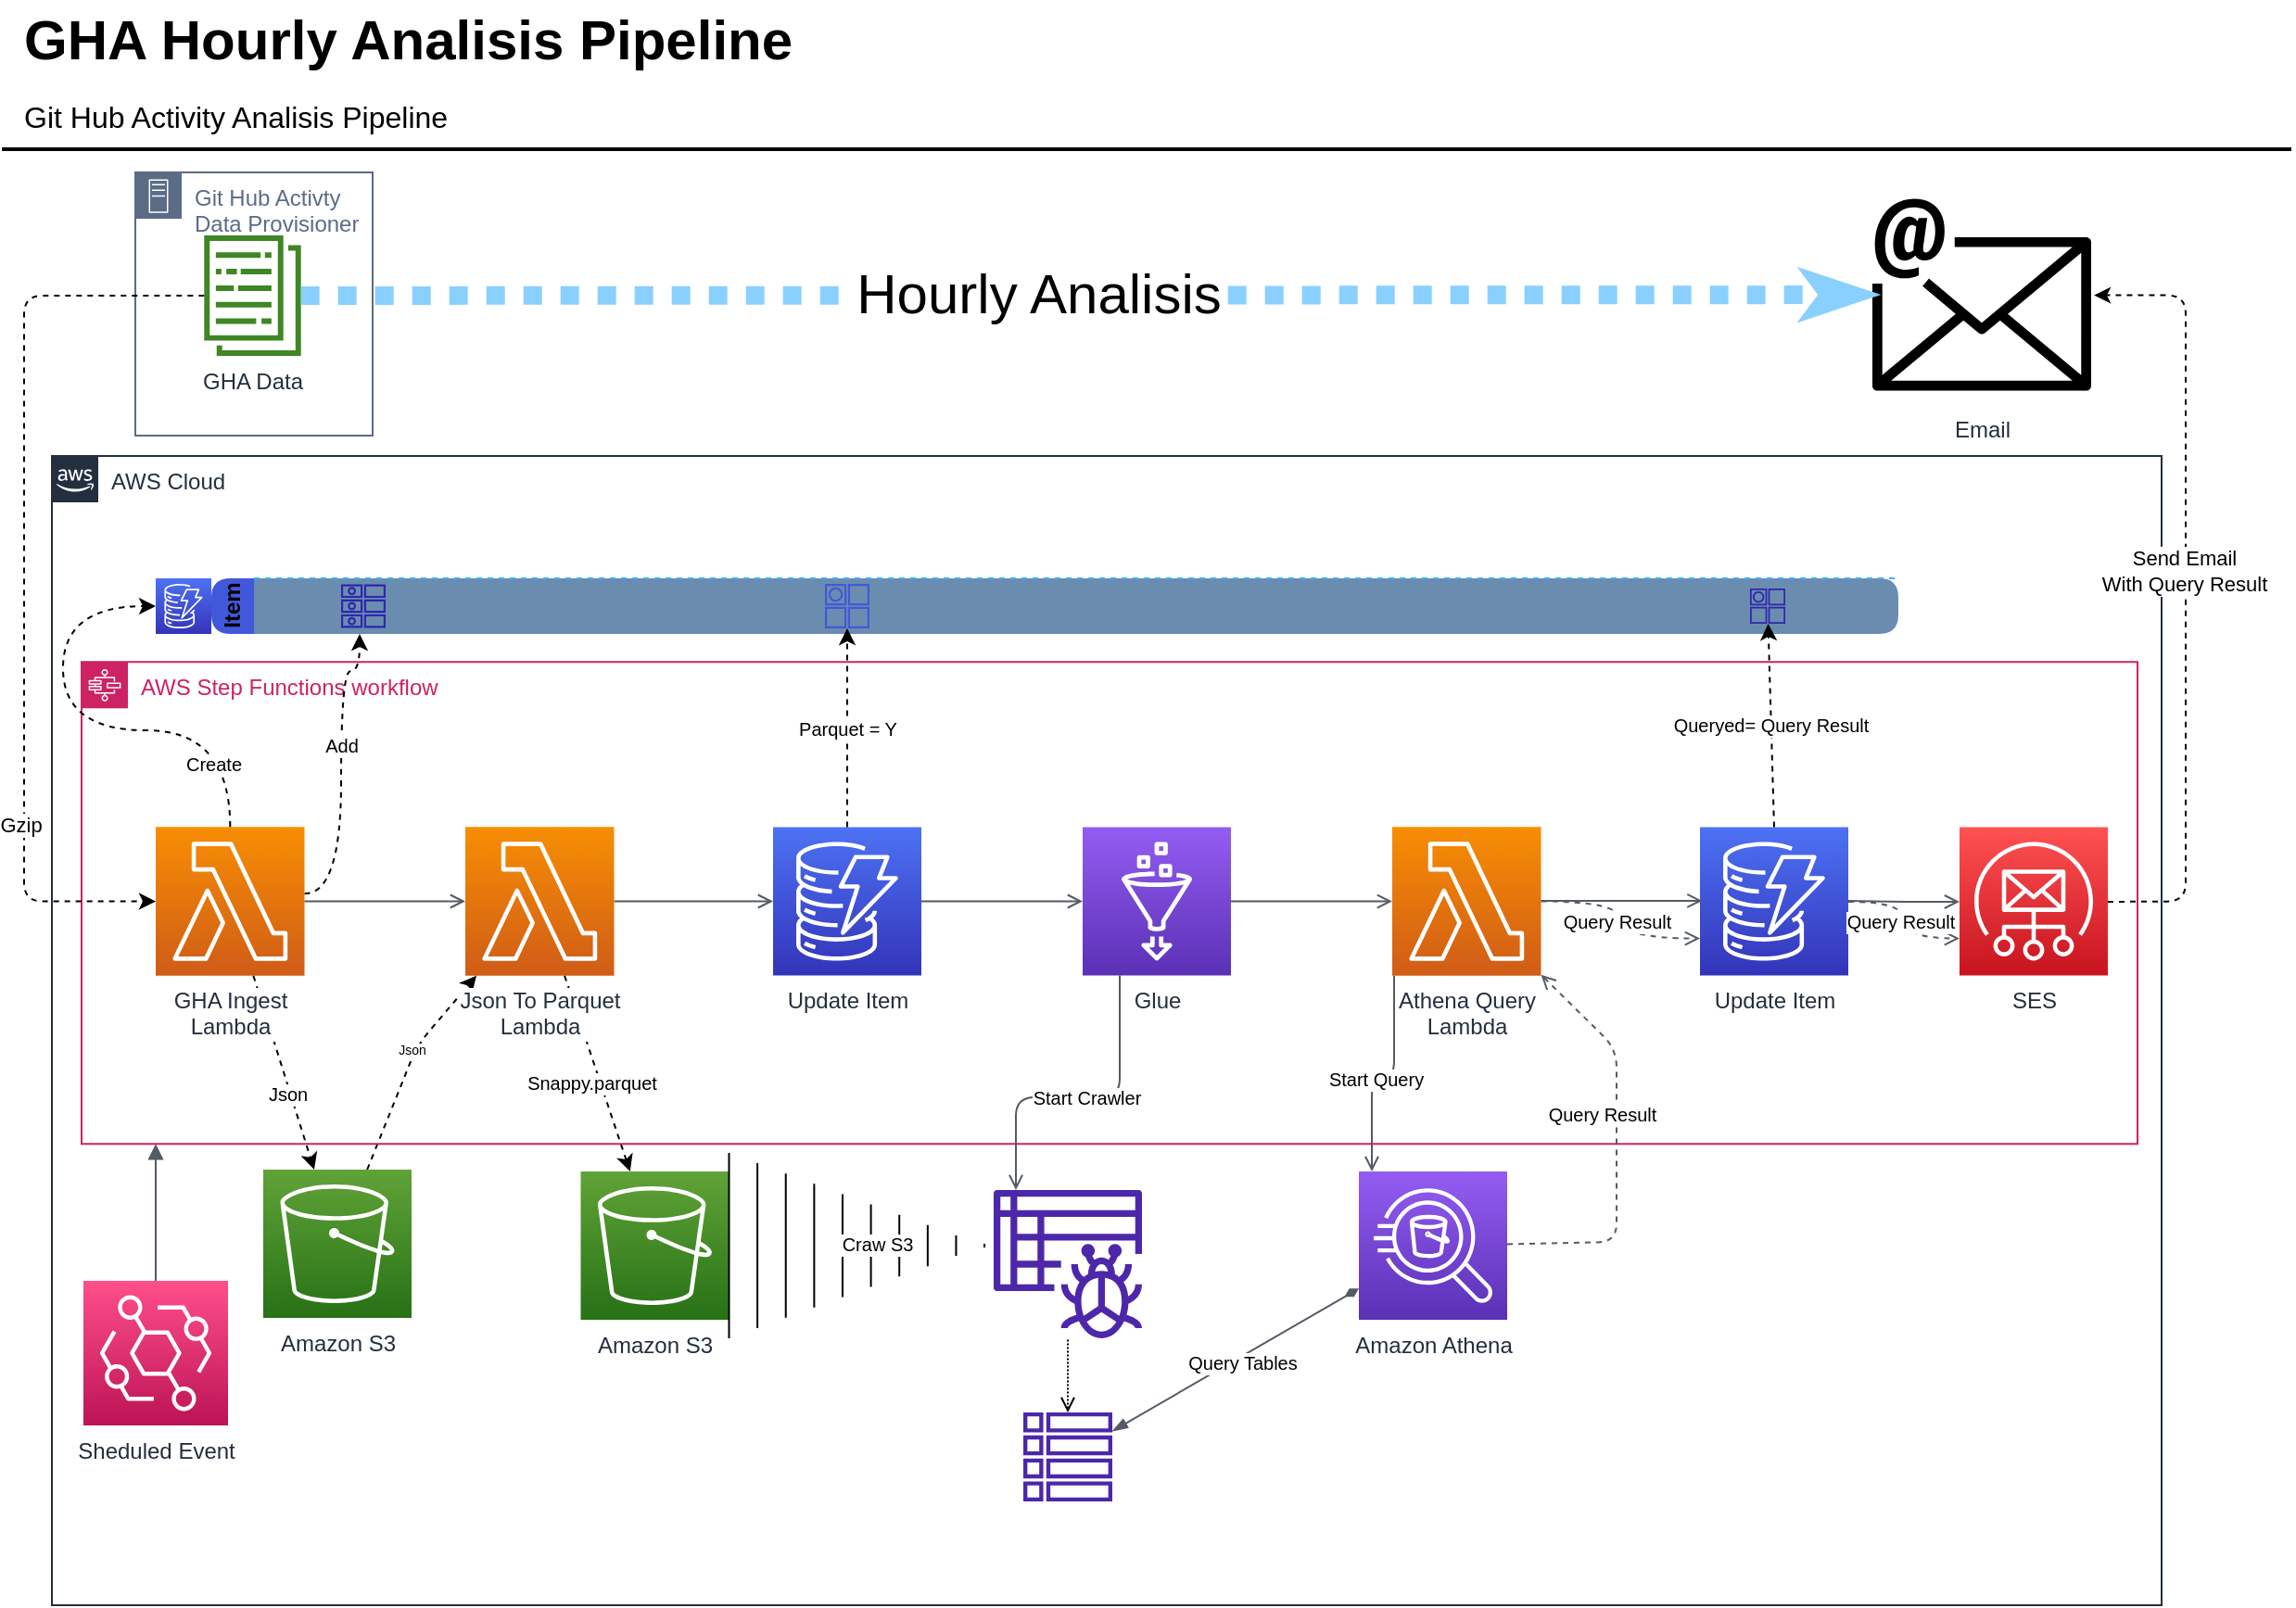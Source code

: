 <mxfile version="21.0.10" type="github">
  <diagram id="Ht1M8jgEwFfnCIfOTk4-" name="Page-1">
    <mxGraphModel dx="3026" dy="960" grid="1" gridSize="10" guides="0" tooltips="1" connect="0" arrows="0" fold="1" page="1" pageScale="1" pageWidth="1169" pageHeight="1654" background="none" math="0" shadow="0">
      <root>
        <mxCell id="0" />
        <mxCell id="1" parent="0" />
        <mxCell id="UEzPUAAOIrF-is8g5C7q-2" value="AWS Cloud" style="points=[[0,0],[0.25,0],[0.5,0],[0.75,0],[1,0],[1,0.25],[1,0.5],[1,0.75],[1,1],[0.75,1],[0.5,1],[0.25,1],[0,1],[0,0.75],[0,0.5],[0,0.25]];outlineConnect=0;gradientColor=none;html=1;whiteSpace=wrap;fontSize=12;fontStyle=0;shape=mxgraph.aws4.group;grIcon=mxgraph.aws4.group_aws_cloud_alt;strokeColor=#232F3E;fillColor=none;verticalAlign=top;align=left;spacingLeft=30;fontColor=#232F3E;dashed=0;container=1;pointerEvents=0;collapsible=0;recursiveResize=0;rounded=1;" parent="1" vertex="1">
          <mxGeometry x="17" y="311" width="1138" height="620" as="geometry" />
        </mxCell>
        <mxCell id="eAze_cKMNu1UkkruvwOf-139" value="" style="edgeStyle=orthogonalEdgeStyle;html=1;endArrow=open;elbow=vertical;startArrow=none;endFill=1;strokeColor=#545B64;rounded=1;snapToPoint=1;" parent="UEzPUAAOIrF-is8g5C7q-2" source="eAze_cKMNu1UkkruvwOf-68" target="UEzPUAAOIrF-is8g5C7q-46" edge="1">
          <mxGeometry width="100" relative="1" as="geometry">
            <mxPoint x="719.63" y="346" as="sourcePoint" />
            <mxPoint x="806.63" y="346" as="targetPoint" />
            <Array as="points">
              <mxPoint x="724" y="336" />
              <mxPoint x="712" y="336" />
            </Array>
          </mxGeometry>
        </mxCell>
        <mxCell id="eAze_cKMNu1UkkruvwOf-144" value="Start Query" style="edgeLabel;html=1;align=center;verticalAlign=middle;resizable=0;points=[];fontSize=10;rounded=1;" parent="eAze_cKMNu1UkkruvwOf-139" vertex="1" connectable="0">
          <mxGeometry x="0.032" y="-1" relative="1" as="geometry">
            <mxPoint x="-5" y="1" as="offset" />
          </mxGeometry>
        </mxCell>
        <mxCell id="eAze_cKMNu1UkkruvwOf-114" value="" style="html=1;labelBackgroundColor=#ffffff;startArrow=none;startFill=0;startSize=6;endArrow=classic;endFill=1;endSize=6;jettySize=auto;orthogonalLoop=1;strokeWidth=1;dashed=1;fontSize=14;rounded=1;" parent="UEzPUAAOIrF-is8g5C7q-2" source="UEzPUAAOIrF-is8g5C7q-50" target="eAze_cKMNu1UkkruvwOf-33" edge="1">
          <mxGeometry width="60" height="60" relative="1" as="geometry">
            <mxPoint x="109" y="290" as="sourcePoint" />
            <mxPoint x="117" y="406" as="targetPoint" />
          </mxGeometry>
        </mxCell>
        <mxCell id="eAze_cKMNu1UkkruvwOf-134" value="Snappy.parquet" style="edgeLabel;html=1;align=center;verticalAlign=middle;resizable=0;points=[];fontSize=10;rounded=1;" parent="eAze_cKMNu1UkkruvwOf-114" vertex="1" connectable="0">
          <mxGeometry x="-0.173" relative="1" as="geometry">
            <mxPoint y="14" as="offset" />
          </mxGeometry>
        </mxCell>
        <mxCell id="eAze_cKMNu1UkkruvwOf-115" value="" style="html=1;labelBackgroundColor=#ffffff;startArrow=none;startFill=0;startSize=6;endArrow=classic;endFill=1;endSize=6;jettySize=auto;orthogonalLoop=1;strokeWidth=1;dashed=1;fontSize=14;rounded=1;" parent="UEzPUAAOIrF-is8g5C7q-2" source="UEzPUAAOIrF-is8g5C7q-45" target="UEzPUAAOIrF-is8g5C7q-50" edge="1">
          <mxGeometry width="60" height="60" relative="1" as="geometry">
            <mxPoint x="199" y="392" as="sourcePoint" />
            <mxPoint x="275" y="406" as="targetPoint" />
            <Array as="points">
              <mxPoint x="197" y="318" />
            </Array>
          </mxGeometry>
        </mxCell>
        <mxCell id="eAze_cKMNu1UkkruvwOf-133" value="Json" style="edgeLabel;html=1;align=center;verticalAlign=middle;resizable=0;points=[];fontSize=7;rounded=1;" parent="eAze_cKMNu1UkkruvwOf-115" vertex="1" connectable="0">
          <mxGeometry x="0.346" y="2" relative="1" as="geometry">
            <mxPoint x="-8" y="12" as="offset" />
          </mxGeometry>
        </mxCell>
        <mxCell id="eAze_cKMNu1UkkruvwOf-113" value="" style="html=1;labelBackgroundColor=#ffffff;startArrow=none;startFill=0;startSize=6;endArrow=classic;endFill=1;endSize=6;jettySize=auto;orthogonalLoop=1;strokeWidth=1;dashed=1;fontSize=14;rounded=1;" parent="UEzPUAAOIrF-is8g5C7q-2" source="eAze_cKMNu1UkkruvwOf-28" target="UEzPUAAOIrF-is8g5C7q-45" edge="1">
          <mxGeometry width="60" height="60" relative="1" as="geometry">
            <mxPoint x="-53" y="459.74" as="sourcePoint" />
            <mxPoint x="70" y="432.269" as="targetPoint" />
          </mxGeometry>
        </mxCell>
        <mxCell id="eAze_cKMNu1UkkruvwOf-132" value="Json" style="edgeLabel;html=1;align=center;verticalAlign=middle;resizable=0;points=[];fontSize=10;rounded=1;" parent="eAze_cKMNu1UkkruvwOf-113" vertex="1" connectable="0">
          <mxGeometry x="0.203" y="-2" relative="1" as="geometry">
            <mxPoint as="offset" />
          </mxGeometry>
        </mxCell>
        <mxCell id="UEzPUAAOIrF-is8g5C7q-45" value="Amazon S3" style="outlineConnect=0;fontColor=#232F3E;gradientColor=#60A337;gradientDirection=north;fillColor=#277116;strokeColor=#ffffff;dashed=0;verticalLabelPosition=bottom;verticalAlign=top;align=center;html=1;fontSize=12;fontStyle=0;aspect=fixed;shape=mxgraph.aws4.resourceIcon;resIcon=mxgraph.aws4.s3;labelBackgroundColor=#ffffff;rounded=1;" parent="UEzPUAAOIrF-is8g5C7q-2" vertex="1">
          <mxGeometry x="114" y="385" width="80" height="80" as="geometry" />
        </mxCell>
        <mxCell id="eAze_cKMNu1UkkruvwOf-33" value="Amazon S3" style="outlineConnect=0;fontColor=#232F3E;gradientColor=#60A337;gradientDirection=north;fillColor=#277116;strokeColor=#ffffff;dashed=0;verticalLabelPosition=bottom;verticalAlign=top;align=center;html=1;fontSize=12;fontStyle=0;aspect=fixed;shape=mxgraph.aws4.resourceIcon;resIcon=mxgraph.aws4.s3;labelBackgroundColor=#ffffff;rounded=1;" parent="UEzPUAAOIrF-is8g5C7q-2" vertex="1">
          <mxGeometry x="285.25" y="386" width="80" height="80" as="geometry" />
        </mxCell>
        <mxCell id="UEzPUAAOIrF-is8g5C7q-46" value="Amazon Athena" style="outlineConnect=0;fontColor=#232F3E;gradientColor=#945DF2;gradientDirection=north;fillColor=#5A30B5;strokeColor=#ffffff;dashed=0;verticalLabelPosition=bottom;verticalAlign=top;align=center;html=1;fontSize=12;fontStyle=0;aspect=fixed;shape=mxgraph.aws4.resourceIcon;resIcon=mxgraph.aws4.athena;labelBackgroundColor=#ffffff;rounded=1;" parent="UEzPUAAOIrF-is8g5C7q-2" vertex="1">
          <mxGeometry x="705" y="386" width="80" height="80" as="geometry" />
        </mxCell>
        <mxCell id="eAze_cKMNu1UkkruvwOf-35" value="" style="sketch=0;outlineConnect=0;fontColor=#232F3E;gradientColor=none;fillColor=#4D27AA;strokeColor=none;dashed=0;verticalLabelPosition=bottom;verticalAlign=top;align=center;html=1;fontSize=12;fontStyle=0;aspect=fixed;pointerEvents=1;shape=mxgraph.aws4.glue_crawlers;rounded=1;" parent="UEzPUAAOIrF-is8g5C7q-2" vertex="1">
          <mxGeometry x="508" y="396" width="80" height="80" as="geometry" />
        </mxCell>
        <mxCell id="eAze_cKMNu1UkkruvwOf-23" value="AWS Step Functions workflow" style="points=[[0,0],[0.25,0],[0.5,0],[0.75,0],[1,0],[1,0.25],[1,0.5],[1,0.75],[1,1],[0.75,1],[0.5,1],[0.25,1],[0,1],[0,0.75],[0,0.5],[0,0.25]];outlineConnect=0;gradientColor=none;html=1;whiteSpace=wrap;fontSize=12;fontStyle=0;container=1;pointerEvents=0;collapsible=0;recursiveResize=0;shape=mxgraph.aws4.group;grIcon=mxgraph.aws4.group_aws_step_functions_workflow;strokeColor=#CD2264;fillColor=none;verticalAlign=top;align=left;spacingLeft=30;fontColor=#CD2264;dashed=0;rounded=1;" parent="UEzPUAAOIrF-is8g5C7q-2" vertex="1">
          <mxGeometry x="16" y="111.13" width="1109" height="260" as="geometry" />
        </mxCell>
        <mxCell id="eAze_cKMNu1UkkruvwOf-128" value="" style="html=1;labelBackgroundColor=#ffffff;startArrow=none;startFill=0;startSize=6;endArrow=classic;endFill=1;endSize=6;jettySize=auto;orthogonalLoop=1;strokeWidth=1;dashed=1;fontSize=14;rounded=1;edgeStyle=orthogonalEdgeStyle;elbow=vertical;curved=1;" parent="eAze_cKMNu1UkkruvwOf-23" source="eAze_cKMNu1UkkruvwOf-28" edge="1">
          <mxGeometry width="60" height="60" relative="1" as="geometry">
            <mxPoint x="60" y="126" as="sourcePoint" />
            <mxPoint x="150" y="-15.13" as="targetPoint" />
            <Array as="points">
              <mxPoint x="140" y="125" />
              <mxPoint x="140" y="5" />
              <mxPoint x="150" y="5" />
            </Array>
          </mxGeometry>
        </mxCell>
        <mxCell id="eAze_cKMNu1UkkruvwOf-131" value="Add" style="edgeLabel;html=1;align=center;verticalAlign=middle;resizable=0;points=[];fontSize=10;rounded=1;" parent="eAze_cKMNu1UkkruvwOf-128" vertex="1" connectable="0">
          <mxGeometry x="0.363" y="3" relative="1" as="geometry">
            <mxPoint x="3" y="16" as="offset" />
          </mxGeometry>
        </mxCell>
        <mxCell id="eAze_cKMNu1UkkruvwOf-38" value="SES" style="sketch=0;points=[[0,0,0],[0.25,0,0],[0.5,0,0],[0.75,0,0],[1,0,0],[0,1,0],[0.25,1,0],[0.5,1,0],[0.75,1,0],[1,1,0],[0,0.25,0],[0,0.5,0],[0,0.75,0],[1,0.25,0],[1,0.5,0],[1,0.75,0]];outlineConnect=0;fontColor=#232F3E;gradientColor=#FF5252;gradientDirection=north;fillColor=#C7131F;strokeColor=#ffffff;dashed=0;verticalLabelPosition=bottom;verticalAlign=top;align=center;html=1;fontSize=12;fontStyle=0;aspect=fixed;shape=mxgraph.aws4.resourceIcon;resIcon=mxgraph.aws4.simple_email_service;rounded=1;" parent="eAze_cKMNu1UkkruvwOf-23" vertex="1">
          <mxGeometry x="1013" y="89.125" width="80" height="80" as="geometry" />
        </mxCell>
        <mxCell id="eAze_cKMNu1UkkruvwOf-28" value="GHA Ingest&lt;br&gt;Lambda" style="outlineConnect=0;fontColor=#232F3E;gradientColor=#F78E04;gradientDirection=north;fillColor=#D05C17;strokeColor=#ffffff;dashed=0;verticalLabelPosition=bottom;verticalAlign=top;align=center;html=1;fontSize=12;fontStyle=0;aspect=fixed;shape=mxgraph.aws4.resourceIcon;resIcon=mxgraph.aws4.lambda;labelBackgroundColor=#ffffff;rounded=1;" parent="eAze_cKMNu1UkkruvwOf-23" vertex="1">
          <mxGeometry x="40" y="89" width="80.25" height="80.25" as="geometry" />
        </mxCell>
        <mxCell id="eAze_cKMNu1UkkruvwOf-34" value="Update Item" style="sketch=0;points=[[0,0,0],[0.25,0,0],[0.5,0,0],[0.75,0,0],[1,0,0],[0,1,0],[0.25,1,0],[0.5,1,0],[0.75,1,0],[1,1,0],[0,0.25,0],[0,0.5,0],[0,0.75,0],[1,0.25,0],[1,0.5,0],[1,0.75,0]];outlineConnect=0;fontColor=#232F3E;gradientColor=#4D72F3;gradientDirection=north;fillColor=#3334B9;strokeColor=#ffffff;dashed=0;verticalLabelPosition=bottom;verticalAlign=top;align=center;html=1;fontSize=12;fontStyle=0;aspect=fixed;shape=mxgraph.aws4.resourceIcon;resIcon=mxgraph.aws4.dynamodb;rounded=1;" parent="eAze_cKMNu1UkkruvwOf-23" vertex="1">
          <mxGeometry x="373" y="89.125" width="80" height="80" as="geometry" />
        </mxCell>
        <mxCell id="eAze_cKMNu1UkkruvwOf-36" value="Glue" style="sketch=0;points=[[0,0,0],[0.25,0,0],[0.5,0,0],[0.75,0,0],[1,0,0],[0,1,0],[0.25,1,0],[0.5,1,0],[0.75,1,0],[1,1,0],[0,0.25,0],[0,0.5,0],[0,0.75,0],[1,0.25,0],[1,0.5,0],[1,0.75,0]];outlineConnect=0;fontColor=#232F3E;gradientColor=#945DF2;gradientDirection=north;fillColor=#5A30B5;strokeColor=#ffffff;dashed=0;verticalLabelPosition=bottom;verticalAlign=top;align=center;html=1;fontSize=12;fontStyle=0;aspect=fixed;shape=mxgraph.aws4.resourceIcon;resIcon=mxgraph.aws4.glue;rounded=1;" parent="eAze_cKMNu1UkkruvwOf-23" vertex="1">
          <mxGeometry x="540" y="89.125" width="80" height="80" as="geometry" />
        </mxCell>
        <mxCell id="eAze_cKMNu1UkkruvwOf-44" value="Update Item" style="sketch=0;points=[[0,0,0],[0.25,0,0],[0.5,0,0],[0.75,0,0],[1,0,0],[0,1,0],[0.25,1,0],[0.5,1,0],[0.75,1,0],[1,1,0],[0,0.25,0],[0,0.5,0],[0,0.75,0],[1,0.25,0],[1,0.5,0],[1,0.75,0]];outlineConnect=0;fontColor=#232F3E;gradientColor=#4D72F3;gradientDirection=north;fillColor=#3334B9;strokeColor=#ffffff;dashed=0;verticalLabelPosition=bottom;verticalAlign=top;align=center;html=1;fontSize=12;fontStyle=0;aspect=fixed;shape=mxgraph.aws4.resourceIcon;resIcon=mxgraph.aws4.dynamodb;rounded=1;" parent="eAze_cKMNu1UkkruvwOf-23" vertex="1">
          <mxGeometry x="873" y="89.125" width="80" height="80" as="geometry" />
        </mxCell>
        <mxCell id="eAze_cKMNu1UkkruvwOf-68" value="Athena Query&lt;br&gt;Lambda" style="outlineConnect=0;fontColor=#232F3E;gradientColor=#F78E04;gradientDirection=north;fillColor=#D05C17;strokeColor=#ffffff;dashed=0;verticalLabelPosition=bottom;verticalAlign=top;align=center;html=1;fontSize=12;fontStyle=0;aspect=fixed;shape=mxgraph.aws4.resourceIcon;resIcon=mxgraph.aws4.lambda;labelBackgroundColor=#ffffff;rounded=1;" parent="eAze_cKMNu1UkkruvwOf-23" vertex="1">
          <mxGeometry x="707" y="89" width="80.25" height="80.25" as="geometry" />
        </mxCell>
        <mxCell id="eAze_cKMNu1UkkruvwOf-104" value="" style="edgeStyle=orthogonalEdgeStyle;html=1;endArrow=open;elbow=vertical;startArrow=none;endFill=0;strokeColor=#545B64;rounded=1;" parent="eAze_cKMNu1UkkruvwOf-23" source="eAze_cKMNu1UkkruvwOf-28" target="UEzPUAAOIrF-is8g5C7q-50" edge="1">
          <mxGeometry width="100" relative="1" as="geometry">
            <mxPoint x="210" y="245" as="sourcePoint" />
            <mxPoint x="310" y="245" as="targetPoint" />
          </mxGeometry>
        </mxCell>
        <mxCell id="eAze_cKMNu1UkkruvwOf-106" value="" style="edgeStyle=orthogonalEdgeStyle;html=1;endArrow=open;elbow=vertical;startArrow=none;endFill=0;strokeColor=#545B64;rounded=1;entryX=0;entryY=0.5;entryDx=0;entryDy=0;entryPerimeter=0;" parent="eAze_cKMNu1UkkruvwOf-23" source="UEzPUAAOIrF-is8g5C7q-50" target="eAze_cKMNu1UkkruvwOf-34" edge="1">
          <mxGeometry width="100" relative="1" as="geometry">
            <mxPoint x="310" y="35" as="sourcePoint" />
            <mxPoint x="350" y="125" as="targetPoint" />
          </mxGeometry>
        </mxCell>
        <mxCell id="eAze_cKMNu1UkkruvwOf-107" value="" style="edgeStyle=orthogonalEdgeStyle;html=1;endArrow=open;elbow=vertical;startArrow=none;endFill=0;strokeColor=#545B64;rounded=1;entryX=0;entryY=0.5;entryDx=0;entryDy=0;entryPerimeter=0;exitX=1;exitY=0.5;exitDx=0;exitDy=0;exitPerimeter=0;" parent="eAze_cKMNu1UkkruvwOf-23" source="eAze_cKMNu1UkkruvwOf-34" target="eAze_cKMNu1UkkruvwOf-36" edge="1">
          <mxGeometry width="100" relative="1" as="geometry">
            <mxPoint x="430" y="205" as="sourcePoint" />
            <mxPoint x="516" y="205" as="targetPoint" />
          </mxGeometry>
        </mxCell>
        <mxCell id="eAze_cKMNu1UkkruvwOf-108" value="" style="edgeStyle=orthogonalEdgeStyle;html=1;endArrow=open;elbow=vertical;startArrow=none;endFill=0;strokeColor=#545B64;rounded=1;exitX=1;exitY=0.5;exitDx=0;exitDy=0;exitPerimeter=0;" parent="eAze_cKMNu1UkkruvwOf-23" source="eAze_cKMNu1UkkruvwOf-36" target="eAze_cKMNu1UkkruvwOf-68" edge="1">
          <mxGeometry width="100" relative="1" as="geometry">
            <mxPoint x="600" y="215" as="sourcePoint" />
            <mxPoint x="687" y="215" as="targetPoint" />
          </mxGeometry>
        </mxCell>
        <mxCell id="eAze_cKMNu1UkkruvwOf-109" value="" style="edgeStyle=orthogonalEdgeStyle;html=1;endArrow=open;elbow=vertical;startArrow=none;endFill=0;strokeColor=#545B64;rounded=1;exitX=1;exitY=0.5;exitDx=0;exitDy=0;exitPerimeter=0;" parent="eAze_cKMNu1UkkruvwOf-23" edge="1">
          <mxGeometry width="100" relative="1" as="geometry">
            <mxPoint x="787.25" y="128.84" as="sourcePoint" />
            <mxPoint x="874.25" y="128.84" as="targetPoint" />
          </mxGeometry>
        </mxCell>
        <mxCell id="eAze_cKMNu1UkkruvwOf-110" value="" style="edgeStyle=orthogonalEdgeStyle;html=1;endArrow=open;elbow=vertical;startArrow=none;endFill=1;strokeColor=#545B64;rounded=1;exitX=1;exitY=0.5;exitDx=0;exitDy=0;exitPerimeter=0;snapToPoint=1;" parent="eAze_cKMNu1UkkruvwOf-23" edge="1" target="eAze_cKMNu1UkkruvwOf-38">
          <mxGeometry width="100" relative="1" as="geometry">
            <mxPoint x="953" y="128.84" as="sourcePoint" />
            <mxPoint x="1014" y="146.87" as="targetPoint" />
          </mxGeometry>
        </mxCell>
        <mxCell id="UEzPUAAOIrF-is8g5C7q-50" value="Json To Parquet&lt;br&gt;Lambda" style="outlineConnect=0;fontColor=#232F3E;gradientColor=#F78E04;gradientDirection=north;fillColor=#D05C17;strokeColor=#ffffff;dashed=0;verticalLabelPosition=bottom;verticalAlign=top;align=center;html=1;fontSize=12;fontStyle=0;aspect=fixed;shape=mxgraph.aws4.resourceIcon;resIcon=mxgraph.aws4.lambda;labelBackgroundColor=#ffffff;rounded=1;" parent="eAze_cKMNu1UkkruvwOf-23" vertex="1">
          <mxGeometry x="207" y="89" width="80.25" height="80.25" as="geometry" />
        </mxCell>
        <mxCell id="eAze_cKMNu1UkkruvwOf-173" value="" style="html=1;endArrow=open;elbow=vertical;startArrow=none;endFill=1;strokeColor=#545B64;rounded=1;snapToPoint=1;dashed=1;entryX=0;entryY=0.75;entryDx=0;entryDy=0;entryPerimeter=0;edgeStyle=orthogonalEdgeStyle;curved=1;" parent="eAze_cKMNu1UkkruvwOf-23" source="eAze_cKMNu1UkkruvwOf-68" target="eAze_cKMNu1UkkruvwOf-44" edge="1">
          <mxGeometry width="100" relative="1" as="geometry">
            <mxPoint x="950" y="440.87" as="sourcePoint" />
            <mxPoint x="990" y="274.87" as="targetPoint" />
          </mxGeometry>
        </mxCell>
        <mxCell id="eAze_cKMNu1UkkruvwOf-174" value="Query Result" style="edgeLabel;html=1;align=center;verticalAlign=middle;resizable=0;points=[];fontSize=10;rounded=1;" parent="eAze_cKMNu1UkkruvwOf-173" vertex="1" connectable="0">
          <mxGeometry x="0.032" y="-1" relative="1" as="geometry">
            <mxPoint x="-1" y="-1" as="offset" />
          </mxGeometry>
        </mxCell>
        <mxCell id="eAze_cKMNu1UkkruvwOf-175" value="" style="html=1;endArrow=open;elbow=vertical;startArrow=none;endFill=1;strokeColor=#545B64;rounded=1;snapToPoint=1;dashed=1;entryX=0;entryY=0.75;entryDx=0;entryDy=0;entryPerimeter=0;edgeStyle=orthogonalEdgeStyle;curved=1;" parent="eAze_cKMNu1UkkruvwOf-23" source="eAze_cKMNu1UkkruvwOf-44" target="eAze_cKMNu1UkkruvwOf-38" edge="1">
          <mxGeometry width="100" relative="1" as="geometry">
            <mxPoint x="950" y="149.12" as="sourcePoint" />
            <mxPoint x="1036" y="169.12" as="targetPoint" />
          </mxGeometry>
        </mxCell>
        <mxCell id="eAze_cKMNu1UkkruvwOf-176" value="Query Result" style="edgeLabel;html=1;align=center;verticalAlign=middle;resizable=0;points=[];fontSize=10;rounded=1;" parent="eAze_cKMNu1UkkruvwOf-175" vertex="1" connectable="0">
          <mxGeometry x="0.032" y="-1" relative="1" as="geometry">
            <mxPoint x="-1" y="-1" as="offset" />
          </mxGeometry>
        </mxCell>
        <mxCell id="eAze_cKMNu1UkkruvwOf-111" value="Sheduled Event" style="sketch=0;points=[[0,0,0],[0.25,0,0],[0.5,0,0],[0.75,0,0],[1,0,0],[0,1,0],[0.25,1,0],[0.5,1,0],[0.75,1,0],[1,1,0],[0,0.25,0],[0,0.5,0],[0,0.75,0],[1,0.25,0],[1,0.5,0],[1,0.75,0]];outlineConnect=0;fontColor=#232F3E;gradientColor=#FF4F8B;gradientDirection=north;fillColor=#BC1356;strokeColor=#ffffff;dashed=0;verticalLabelPosition=bottom;verticalAlign=top;align=center;html=1;fontSize=12;fontStyle=0;aspect=fixed;shape=mxgraph.aws4.resourceIcon;resIcon=mxgraph.aws4.eventbridge;rounded=1;" parent="UEzPUAAOIrF-is8g5C7q-2" vertex="1">
          <mxGeometry x="17" y="445" width="78" height="78" as="geometry" />
        </mxCell>
        <mxCell id="eAze_cKMNu1UkkruvwOf-112" value="" style="edgeStyle=orthogonalEdgeStyle;html=1;endArrow=block;elbow=vertical;startArrow=none;endFill=1;strokeColor=#545B64;rounded=1;" parent="UEzPUAAOIrF-is8g5C7q-2" source="eAze_cKMNu1UkkruvwOf-111" target="eAze_cKMNu1UkkruvwOf-23" edge="1">
          <mxGeometry width="100" relative="1" as="geometry">
            <mxPoint x="386" y="256" as="sourcePoint" />
            <mxPoint x="486" y="256" as="targetPoint" />
            <Array as="points">
              <mxPoint x="20" y="347" />
              <mxPoint x="20" y="347" />
            </Array>
          </mxGeometry>
        </mxCell>
        <mxCell id="eAze_cKMNu1UkkruvwOf-116" value="" style="shape=mxgraph.arrows2.wedgeArrowDashed2;html=1;bendable=0;startWidth=50;stepSize=15;rounded=1;snapToPoint=1;entryX=-0.062;entryY=0.375;entryDx=0;entryDy=0;entryPerimeter=0;comic=0;jiggle=1;" parent="UEzPUAAOIrF-is8g5C7q-2" source="eAze_cKMNu1UkkruvwOf-33" target="eAze_cKMNu1UkkruvwOf-35" edge="1">
          <mxGeometry width="100" height="100" relative="1" as="geometry">
            <mxPoint x="388" y="556" as="sourcePoint" />
            <mxPoint x="488" y="456" as="targetPoint" />
          </mxGeometry>
        </mxCell>
        <mxCell id="eAze_cKMNu1UkkruvwOf-117" value="&lt;font style=&quot;font-size: 10px;&quot;&gt;Craw S3&lt;/font&gt;" style="edgeLabel;html=1;align=center;verticalAlign=middle;resizable=0;points=[];fontSize=10;rounded=1;" parent="eAze_cKMNu1UkkruvwOf-116" vertex="1" connectable="0">
          <mxGeometry x="0.147" y="1" relative="1" as="geometry">
            <mxPoint as="offset" />
          </mxGeometry>
        </mxCell>
        <mxCell id="eAze_cKMNu1UkkruvwOf-122" value="Item" style="swimlane;horizontal=0;whiteSpace=wrap;html=1;fillColor=#4258da;strokeColor=none;rounded=1;glass=0;fillStyle=auto;separatorColor=#3BB0FF;swimlaneHead=0;swimlaneLine=0;gradientColor=none;swimlaneFillColor=#6a8caf;shadow=0;" parent="UEzPUAAOIrF-is8g5C7q-2" vertex="1">
          <mxGeometry x="86" y="66" width="910" height="30" as="geometry">
            <mxRectangle x="200" y="80" width="40" height="60" as="alternateBounds" />
          </mxGeometry>
        </mxCell>
        <mxCell id="eAze_cKMNu1UkkruvwOf-118" value="" style="sketch=0;outlineConnect=0;fontColor=#232F3E;gradientColor=none;fillColor=#4258da;strokeColor=none;dashed=0;verticalLabelPosition=bottom;verticalAlign=top;align=center;html=1;fontSize=12;fontStyle=0;aspect=fixed;pointerEvents=1;shape=mxgraph.aws4.attribute;rounded=1;" parent="eAze_cKMNu1UkkruvwOf-122" vertex="1">
          <mxGeometry x="331" y="3" width="24" height="24" as="geometry" />
        </mxCell>
        <mxCell id="eAze_cKMNu1UkkruvwOf-120" value="" style="sketch=0;outlineConnect=0;fontColor=#232F3E;gradientColor=none;fillColor=#2E27AD;strokeColor=none;dashed=0;verticalLabelPosition=bottom;verticalAlign=top;align=center;html=1;fontSize=12;fontStyle=0;aspect=fixed;pointerEvents=1;shape=mxgraph.aws4.attribute;rounded=1;" parent="eAze_cKMNu1UkkruvwOf-122" vertex="1">
          <mxGeometry x="830" y="5.5" width="19" height="19" as="geometry" />
        </mxCell>
        <mxCell id="eAze_cKMNu1UkkruvwOf-125" value="" style="sketch=0;outlineConnect=0;fontColor=#232F3E;gradientColor=none;fillColor=#2E27AD;strokeColor=none;dashed=0;verticalLabelPosition=bottom;verticalAlign=top;align=center;html=1;fontSize=12;fontStyle=0;aspect=fixed;pointerEvents=1;shape=mxgraph.aws4.attributes;rounded=1;" parent="eAze_cKMNu1UkkruvwOf-122" vertex="1">
          <mxGeometry x="70" y="3" width="24" height="24" as="geometry" />
        </mxCell>
        <mxCell id="eAze_cKMNu1UkkruvwOf-123" value="" style="sketch=0;points=[[0,0,0],[0.25,0,0],[0.5,0,0],[0.75,0,0],[1,0,0],[0,1,0],[0.25,1,0],[0.5,1,0],[0.75,1,0],[1,1,0],[0,0.25,0],[0,0.5,0],[0,0.75,0],[1,0.25,0],[1,0.5,0],[1,0.75,0]];outlineConnect=0;fontColor=#232F3E;gradientColor=#4D72F3;gradientDirection=north;fillColor=#3334B9;strokeColor=#ffffff;dashed=0;verticalLabelPosition=bottom;verticalAlign=top;align=center;html=1;fontSize=12;fontStyle=0;aspect=fixed;shape=mxgraph.aws4.resourceIcon;resIcon=mxgraph.aws4.dynamodb;rounded=1;" parent="UEzPUAAOIrF-is8g5C7q-2" vertex="1">
          <mxGeometry x="56" y="66" width="30" height="30" as="geometry" />
        </mxCell>
        <mxCell id="eAze_cKMNu1UkkruvwOf-129" value="" style="html=1;labelBackgroundColor=#ffffff;startArrow=none;startFill=0;startSize=6;endArrow=classic;endFill=1;endSize=6;jettySize=auto;orthogonalLoop=1;strokeWidth=1;dashed=1;fontSize=14;rounded=1;edgeStyle=orthogonalEdgeStyle;elbow=vertical;curved=1;entryX=0;entryY=0.5;entryDx=0;entryDy=0;entryPerimeter=0;" parent="UEzPUAAOIrF-is8g5C7q-2" source="eAze_cKMNu1UkkruvwOf-28" target="eAze_cKMNu1UkkruvwOf-123" edge="1">
          <mxGeometry width="60" height="60" relative="1" as="geometry">
            <mxPoint x="16" y="220.13" as="sourcePoint" />
            <mxPoint x="46" y="76" as="targetPoint" />
            <Array as="points">
              <mxPoint x="96" y="148" />
              <mxPoint x="6" y="148" />
              <mxPoint x="6" y="81" />
            </Array>
          </mxGeometry>
        </mxCell>
        <mxCell id="eAze_cKMNu1UkkruvwOf-130" value="Create" style="edgeLabel;html=1;align=center;verticalAlign=middle;resizable=0;points=[];fontSize=10;rounded=1;" parent="eAze_cKMNu1UkkruvwOf-129" vertex="1" connectable="0">
          <mxGeometry x="-0.345" y="4" relative="1" as="geometry">
            <mxPoint x="23" y="14" as="offset" />
          </mxGeometry>
        </mxCell>
        <mxCell id="eAze_cKMNu1UkkruvwOf-135" value="" style="html=1;labelBackgroundColor=#ffffff;startArrow=none;startFill=0;startSize=6;endArrow=classic;endFill=1;endSize=6;jettySize=auto;orthogonalLoop=1;strokeWidth=1;dashed=1;fontSize=14;rounded=1;exitX=0.5;exitY=0;exitDx=0;exitDy=0;exitPerimeter=0;" parent="UEzPUAAOIrF-is8g5C7q-2" source="eAze_cKMNu1UkkruvwOf-34" target="eAze_cKMNu1UkkruvwOf-118" edge="1">
          <mxGeometry width="60" height="60" relative="1" as="geometry">
            <mxPoint x="428" y="196" as="sourcePoint" />
            <mxPoint x="519" y="105" as="targetPoint" />
          </mxGeometry>
        </mxCell>
        <mxCell id="eAze_cKMNu1UkkruvwOf-136" value="Parquet = Y" style="edgeLabel;html=1;align=center;verticalAlign=middle;resizable=0;points=[];fontSize=10;rounded=1;" parent="eAze_cKMNu1UkkruvwOf-135" vertex="1" connectable="0">
          <mxGeometry x="0.346" y="2" relative="1" as="geometry">
            <mxPoint x="2" y="18" as="offset" />
          </mxGeometry>
        </mxCell>
        <mxCell id="eAze_cKMNu1UkkruvwOf-137" value="" style="html=1;labelBackgroundColor=#ffffff;startArrow=none;startFill=0;startSize=6;endArrow=classic;endFill=1;endSize=6;jettySize=auto;orthogonalLoop=1;strokeWidth=1;dashed=1;fontSize=14;rounded=1;exitX=0.5;exitY=0;exitDx=0;exitDy=0;exitPerimeter=0;" parent="UEzPUAAOIrF-is8g5C7q-2" source="eAze_cKMNu1UkkruvwOf-44" target="eAze_cKMNu1UkkruvwOf-120" edge="1">
          <mxGeometry width="60" height="60" relative="1" as="geometry">
            <mxPoint x="936" y="200.13" as="sourcePoint" />
            <mxPoint x="936" y="93.13" as="targetPoint" />
          </mxGeometry>
        </mxCell>
        <mxCell id="eAze_cKMNu1UkkruvwOf-138" value="Queryed= Query Result" style="edgeLabel;html=1;align=center;verticalAlign=middle;resizable=0;points=[];fontSize=10;rounded=1;" parent="eAze_cKMNu1UkkruvwOf-137" vertex="1" connectable="0">
          <mxGeometry x="0.346" y="2" relative="1" as="geometry">
            <mxPoint x="2" y="18" as="offset" />
          </mxGeometry>
        </mxCell>
        <mxCell id="eAze_cKMNu1UkkruvwOf-151" value="" style="html=1;endArrow=blockThin;startArrow=diamondThin;endFill=1;strokeColor=#545B64;rounded=1;snapToPoint=1;startFill=1;" parent="UEzPUAAOIrF-is8g5C7q-2" source="UEzPUAAOIrF-is8g5C7q-46" target="eAze_cKMNu1UkkruvwOf-158" edge="1">
          <mxGeometry width="100" relative="1" as="geometry">
            <mxPoint x="698" y="376" as="sourcePoint" />
            <mxPoint x="581" y="386" as="targetPoint" />
          </mxGeometry>
        </mxCell>
        <mxCell id="eAze_cKMNu1UkkruvwOf-152" value="Query Tables" style="edgeLabel;html=1;align=center;verticalAlign=middle;resizable=0;points=[];fontSize=10;rounded=1;" parent="eAze_cKMNu1UkkruvwOf-151" vertex="1" connectable="0">
          <mxGeometry x="0.032" y="-1" relative="1" as="geometry">
            <mxPoint x="6" y="1" as="offset" />
          </mxGeometry>
        </mxCell>
        <mxCell id="eAze_cKMNu1UkkruvwOf-156" value="" style="edgeStyle=orthogonalEdgeStyle;html=1;endArrow=open;elbow=vertical;startArrow=none;endFill=1;strokeColor=#545B64;rounded=1;snapToPoint=1;exitX=0.25;exitY=1;exitDx=0;exitDy=0;exitPerimeter=0;strokeWidth=1;" parent="UEzPUAAOIrF-is8g5C7q-2" source="eAze_cKMNu1UkkruvwOf-36" target="eAze_cKMNu1UkkruvwOf-35" edge="1">
          <mxGeometry width="100" relative="1" as="geometry">
            <mxPoint x="553" y="290" as="sourcePoint" />
            <mxPoint x="483" y="416" as="targetPoint" />
            <Array as="points">
              <mxPoint x="576" y="346" />
              <mxPoint x="520" y="346" />
            </Array>
          </mxGeometry>
        </mxCell>
        <mxCell id="eAze_cKMNu1UkkruvwOf-157" value="Start Crawler" style="edgeLabel;html=1;align=center;verticalAlign=middle;resizable=0;points=[];fontSize=10;rounded=1;" parent="eAze_cKMNu1UkkruvwOf-156" vertex="1" connectable="0">
          <mxGeometry x="0.032" y="-1" relative="1" as="geometry">
            <mxPoint x="5" y="1" as="offset" />
          </mxGeometry>
        </mxCell>
        <mxCell id="eAze_cKMNu1UkkruvwOf-158" value="" style="sketch=0;outlineConnect=0;fontColor=#232F3E;gradientColor=none;fillColor=#4d27aa;strokeColor=none;dashed=0;verticalLabelPosition=bottom;verticalAlign=top;align=center;html=1;fontSize=12;fontStyle=0;aspect=fixed;pointerEvents=1;shape=mxgraph.aws4.table;rounded=1;" parent="UEzPUAAOIrF-is8g5C7q-2" vertex="1">
          <mxGeometry x="524" y="516" width="48" height="48" as="geometry" />
        </mxCell>
        <mxCell id="eAze_cKMNu1UkkruvwOf-161" value="" style="endArrow=none;dashed=1;html=1;rounded=1;dashPattern=1 1;endFill=0;startArrow=open;startFill=0;" parent="UEzPUAAOIrF-is8g5C7q-2" source="eAze_cKMNu1UkkruvwOf-158" target="eAze_cKMNu1UkkruvwOf-35" edge="1">
          <mxGeometry width="50" height="50" relative="1" as="geometry">
            <mxPoint x="468" y="566" as="sourcePoint" />
            <mxPoint x="518" y="516" as="targetPoint" />
          </mxGeometry>
        </mxCell>
        <mxCell id="eAze_cKMNu1UkkruvwOf-167" value="" style="html=1;endArrow=open;elbow=vertical;startArrow=none;endFill=1;strokeColor=#545B64;rounded=1;snapToPoint=1;dashed=1;" parent="UEzPUAAOIrF-is8g5C7q-2" source="UEzPUAAOIrF-is8g5C7q-46" target="eAze_cKMNu1UkkruvwOf-68" edge="1">
          <mxGeometry width="100" relative="1" as="geometry">
            <mxPoint x="783" y="389" as="sourcePoint" />
            <mxPoint x="766" y="509" as="targetPoint" />
            <Array as="points">
              <mxPoint x="844" y="424" />
              <mxPoint x="844" y="320" />
            </Array>
          </mxGeometry>
        </mxCell>
        <mxCell id="eAze_cKMNu1UkkruvwOf-168" value="Query Result" style="edgeLabel;html=1;align=center;verticalAlign=middle;resizable=0;points=[];fontSize=10;rounded=1;" parent="eAze_cKMNu1UkkruvwOf-167" vertex="1" connectable="0">
          <mxGeometry x="0.032" y="-1" relative="1" as="geometry">
            <mxPoint x="-9" y="-15" as="offset" />
          </mxGeometry>
        </mxCell>
        <mxCell id="-QjtrjUzRDEMRZ5MF8oH-47" value="GHA Hourly Analisis Pipeline" style="text;html=1;resizable=0;points=[];autosize=1;align=left;verticalAlign=top;spacingTop=-4;fontSize=30;fontStyle=1;rounded=1;" parent="1" vertex="1">
          <mxGeometry y="65.5" width="440" height="40" as="geometry" />
        </mxCell>
        <mxCell id="-QjtrjUzRDEMRZ5MF8oH-48" value="Git Hub Activity Analisis Pipeline" style="text;html=1;resizable=0;points=[];autosize=1;align=left;verticalAlign=top;spacingTop=-4;fontSize=16;rounded=1;" parent="1" vertex="1">
          <mxGeometry y="115.5" width="250" height="30" as="geometry" />
        </mxCell>
        <mxCell id="SCVMTBWpLvtzJIhz15lM-1" value="" style="line;strokeWidth=2;html=1;fontSize=14;rounded=1;" parent="1" vertex="1">
          <mxGeometry x="-10" y="140.5" width="1235" height="10" as="geometry" />
        </mxCell>
        <mxCell id="eAze_cKMNu1UkkruvwOf-42" value="Email" style="shape=mxgraph.aws4.email;html=1;verticalAlign=top;verticalLabelPosition=bottom;labelBackgroundColor=#ffffff;imageAspect=0;aspect=fixed;image=https://cdn4.iconfinder.com/data/icons/user-interface-681/64/Mail-128.png;rounded=1;fillColor=#000000;strokeColor=none;fontColor=#232F3E;sketch=0;gradientColor=none;dashed=0;fontStyle=0;" parent="1" vertex="1">
          <mxGeometry x="999" y="165" width="118" height="118" as="geometry" />
        </mxCell>
        <mxCell id="eAze_cKMNu1UkkruvwOf-25" value="Git Hub Activty Data Provisioner&amp;nbsp;" style="points=[[0,0],[0.25,0],[0.5,0],[0.75,0],[1,0],[1,0.25],[1,0.5],[1,0.75],[1,1],[0.75,1],[0.5,1],[0.25,1],[0,1],[0,0.75],[0,0.5],[0,0.25]];outlineConnect=0;gradientColor=none;html=1;whiteSpace=wrap;fontSize=12;fontStyle=0;container=1;pointerEvents=0;collapsible=0;recursiveResize=0;shape=mxgraph.aws4.group;grIcon=mxgraph.aws4.group_on_premise;strokeColor=#5A6C86;fillColor=none;verticalAlign=top;align=left;spacingLeft=30;fontColor=#5A6C86;dashed=0;rounded=1;" parent="1" vertex="1">
          <mxGeometry x="62" y="158" width="128" height="142" as="geometry" />
        </mxCell>
        <mxCell id="eAze_cKMNu1UkkruvwOf-27" value="GHA Data" style="sketch=0;outlineConnect=0;fontColor=#232F3E;gradientColor=none;fillColor=#3F8624;strokeColor=none;dashed=0;verticalLabelPosition=bottom;verticalAlign=top;align=center;html=1;fontSize=12;fontStyle=0;aspect=fixed;pointerEvents=1;shape=mxgraph.aws4.data_set;rounded=1;" parent="eAze_cKMNu1UkkruvwOf-25" vertex="1">
          <mxGeometry x="37" y="34" width="52.5" height="65" as="geometry" />
        </mxCell>
        <mxCell id="eAze_cKMNu1UkkruvwOf-99" value="" style="html=1;labelBackgroundColor=#ffffff;startArrow=none;startFill=1;startSize=6;endArrow=classic;endFill=1;endSize=6;jettySize=auto;orthogonalLoop=1;strokeWidth=1;dashed=1;fontSize=14;rounded=1;snapToPoint=1;comic=0;edgeStyle=elbowEdgeStyle;" parent="1" source="eAze_cKMNu1UkkruvwOf-27" edge="1" target="eAze_cKMNu1UkkruvwOf-28">
          <mxGeometry width="60" height="60" relative="1" as="geometry">
            <mxPoint x="9" y="523" as="sourcePoint" />
            <mxPoint x="179" y="413" as="targetPoint" />
            <Array as="points">
              <mxPoint x="2" y="384" />
            </Array>
          </mxGeometry>
        </mxCell>
        <mxCell id="eAze_cKMNu1UkkruvwOf-100" value="Gzip" style="edgeLabel;html=1;align=center;verticalAlign=middle;resizable=0;points=[];rounded=1;" parent="eAze_cKMNu1UkkruvwOf-99" vertex="1" connectable="0">
          <mxGeometry x="-0.232" relative="1" as="geometry">
            <mxPoint x="-2" y="192" as="offset" />
          </mxGeometry>
        </mxCell>
        <mxCell id="eAze_cKMNu1UkkruvwOf-154" value="" style="html=1;labelBackgroundColor=#ffffff;startArrow=none;startFill=1;startSize=6;endArrow=classic;endFill=1;endSize=6;jettySize=auto;orthogonalLoop=1;strokeWidth=1;dashed=1;fontSize=14;rounded=1;edgeStyle=elbowEdgeStyle;snapToPoint=1;entryX=1.013;entryY=0.503;entryDx=0;entryDy=0;entryPerimeter=0;" parent="1" source="eAze_cKMNu1UkkruvwOf-38" target="eAze_cKMNu1UkkruvwOf-42" edge="1">
          <mxGeometry width="60" height="60" relative="1" as="geometry">
            <mxPoint x="1133" y="440" as="sourcePoint" />
            <mxPoint x="1389" y="503" as="targetPoint" />
            <Array as="points">
              <mxPoint x="1168" y="389" />
            </Array>
          </mxGeometry>
        </mxCell>
        <mxCell id="eAze_cKMNu1UkkruvwOf-155" value="Send Email&lt;br style=&quot;font-size: 11px;&quot;&gt;With Query Result" style="edgeLabel;html=1;align=center;verticalAlign=middle;resizable=0;points=[];fontSize=11;rounded=1;" parent="eAze_cKMNu1UkkruvwOf-154" vertex="1" connectable="0">
          <mxGeometry x="0.346" y="2" relative="1" as="geometry">
            <mxPoint x="1" y="61" as="offset" />
          </mxGeometry>
        </mxCell>
        <mxCell id="goMLM4HKvgX8Tpthe-Ci-3" value="" style="endArrow=classicThin;html=1;rounded=0;strokeColor=#8ad0ff;strokeWidth=10;dashed=1;dashPattern=1 1;endFill=1;" edge="1" parent="1" source="eAze_cKMNu1UkkruvwOf-27" target="eAze_cKMNu1UkkruvwOf-42">
          <mxGeometry width="50" height="50" relative="1" as="geometry">
            <mxPoint x="401" y="321" as="sourcePoint" />
            <mxPoint x="451" y="271" as="targetPoint" />
          </mxGeometry>
        </mxCell>
        <mxCell id="goMLM4HKvgX8Tpthe-Ci-4" value="Hourly Analisis" style="edgeLabel;html=1;align=center;verticalAlign=middle;resizable=0;points=[];fontSize=30;" vertex="1" connectable="0" parent="goMLM4HKvgX8Tpthe-Ci-3">
          <mxGeometry x="-0.065" y="2" relative="1" as="geometry">
            <mxPoint x="1" as="offset" />
          </mxGeometry>
        </mxCell>
      </root>
    </mxGraphModel>
  </diagram>
</mxfile>
